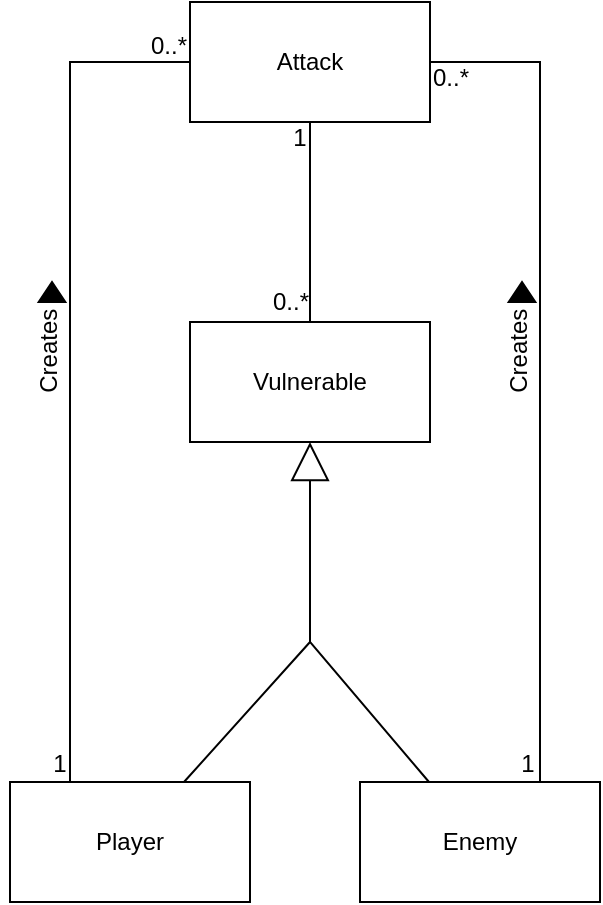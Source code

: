 <mxfile version="20.8.20" type="device"><diagram name="Page-1" id="65YqekguX6aPN9JIOQqe"><mxGraphModel dx="310" dy="411" grid="1" gridSize="10" guides="1" tooltips="1" connect="1" arrows="1" fold="1" page="1" pageScale="1" pageWidth="850" pageHeight="1100" math="0" shadow="0"><root><mxCell id="0"/><mxCell id="1" parent="0"/><mxCell id="kqyo_q0uM5FEkMVGHPZx-7" style="edgeStyle=none;rounded=0;orthogonalLoop=1;jettySize=auto;html=1;endArrow=none;endFill=0;targetPerimeterSpacing=0;sourcePerimeterSpacing=0;" edge="1" parent="1" source="kqyo_q0uM5FEkMVGHPZx-3"><mxGeometry relative="1" as="geometry"><mxPoint x="340" y="360" as="targetPoint"/><Array as="points"><mxPoint x="340" y="440"/></Array></mxGeometry></mxCell><mxCell id="kqyo_q0uM5FEkMVGHPZx-2" value="Vulnerable" style="rounded=0;whiteSpace=wrap;html=1;" vertex="1" parent="1"><mxGeometry x="280" y="280" width="120" height="60" as="geometry"/></mxCell><mxCell id="kqyo_q0uM5FEkMVGHPZx-18" style="edgeStyle=none;rounded=0;orthogonalLoop=1;jettySize=auto;html=1;exitX=0.25;exitY=0;exitDx=0;exitDy=0;entryX=0;entryY=0.5;entryDx=0;entryDy=0;strokeColor=#000000;endArrow=none;endFill=0;endSize=17;sourcePerimeterSpacing=0;targetPerimeterSpacing=0;" edge="1" parent="1" source="kqyo_q0uM5FEkMVGHPZx-3" target="kqyo_q0uM5FEkMVGHPZx-11"><mxGeometry relative="1" as="geometry"><Array as="points"><mxPoint x="220" y="150"/></Array></mxGeometry></mxCell><mxCell id="kqyo_q0uM5FEkMVGHPZx-3" value="Player" style="rounded=0;whiteSpace=wrap;html=1;" vertex="1" parent="1"><mxGeometry x="190" y="510" width="120" height="60" as="geometry"/></mxCell><mxCell id="kqyo_q0uM5FEkMVGHPZx-8" style="edgeStyle=none;rounded=0;orthogonalLoop=1;jettySize=auto;html=1;entryX=0.5;entryY=1;entryDx=0;entryDy=0;endArrow=block;endFill=0;endSize=17;" edge="1" parent="1" source="kqyo_q0uM5FEkMVGHPZx-4" target="kqyo_q0uM5FEkMVGHPZx-2"><mxGeometry relative="1" as="geometry"><Array as="points"><mxPoint x="340" y="440"/></Array></mxGeometry></mxCell><mxCell id="kqyo_q0uM5FEkMVGHPZx-19" style="edgeStyle=none;rounded=0;orthogonalLoop=1;jettySize=auto;html=1;exitX=0.75;exitY=0;exitDx=0;exitDy=0;entryX=1;entryY=0.5;entryDx=0;entryDy=0;strokeColor=#000000;endArrow=none;endFill=0;endSize=17;sourcePerimeterSpacing=0;targetPerimeterSpacing=0;" edge="1" parent="1" source="kqyo_q0uM5FEkMVGHPZx-4" target="kqyo_q0uM5FEkMVGHPZx-11"><mxGeometry relative="1" as="geometry"><Array as="points"><mxPoint x="455" y="150"/></Array></mxGeometry></mxCell><mxCell id="kqyo_q0uM5FEkMVGHPZx-4" value="Enemy" style="rounded=0;whiteSpace=wrap;html=1;" vertex="1" parent="1"><mxGeometry x="365" y="510" width="120" height="60" as="geometry"/></mxCell><mxCell id="kqyo_q0uM5FEkMVGHPZx-17" style="edgeStyle=none;rounded=0;orthogonalLoop=1;jettySize=auto;html=1;entryX=0.5;entryY=0;entryDx=0;entryDy=0;strokeColor=#000000;endArrow=none;endFill=0;endSize=17;sourcePerimeterSpacing=0;targetPerimeterSpacing=0;" edge="1" parent="1" source="kqyo_q0uM5FEkMVGHPZx-11" target="kqyo_q0uM5FEkMVGHPZx-2"><mxGeometry relative="1" as="geometry"/></mxCell><mxCell id="kqyo_q0uM5FEkMVGHPZx-11" value="Attack" style="rounded=0;whiteSpace=wrap;html=1;" vertex="1" parent="1"><mxGeometry x="280" y="120" width="120" height="60" as="geometry"/></mxCell><mxCell id="kqyo_q0uM5FEkMVGHPZx-23" value="" style="group" vertex="1" connectable="0" parent="1"><mxGeometry x="195" y="260.005" width="30" height="64.335" as="geometry"/></mxCell><mxCell id="kqyo_q0uM5FEkMVGHPZx-20" value="" style="triangle;whiteSpace=wrap;html=1;fillColor=#000000;rotation=-90;" vertex="1" parent="kqyo_q0uM5FEkMVGHPZx-23"><mxGeometry x="11" y="-1.665" width="10" height="13.33" as="geometry"/></mxCell><mxCell id="kqyo_q0uM5FEkMVGHPZx-22" value="Creates" style="text;html=1;strokeColor=none;fillColor=none;align=center;verticalAlign=middle;whiteSpace=wrap;rounded=0;rotation=-90;" vertex="1" parent="kqyo_q0uM5FEkMVGHPZx-23"><mxGeometry x="-15" y="19.335" width="60" height="30" as="geometry"/></mxCell><mxCell id="kqyo_q0uM5FEkMVGHPZx-24" value="" style="group" vertex="1" connectable="0" parent="1"><mxGeometry x="430" y="260.005" width="30" height="64.335" as="geometry"/></mxCell><mxCell id="kqyo_q0uM5FEkMVGHPZx-25" value="" style="triangle;whiteSpace=wrap;html=1;fillColor=#000000;rotation=-90;" vertex="1" parent="kqyo_q0uM5FEkMVGHPZx-24"><mxGeometry x="11" y="-1.665" width="10" height="13.33" as="geometry"/></mxCell><mxCell id="kqyo_q0uM5FEkMVGHPZx-26" value="Creates" style="text;html=1;strokeColor=none;fillColor=none;align=center;verticalAlign=middle;whiteSpace=wrap;rounded=0;rotation=-90;" vertex="1" parent="kqyo_q0uM5FEkMVGHPZx-24"><mxGeometry x="-15" y="19.335" width="60" height="30" as="geometry"/></mxCell><mxCell id="kqyo_q0uM5FEkMVGHPZx-27" value="1" style="text;html=1;strokeColor=none;fillColor=none;align=center;verticalAlign=middle;whiteSpace=wrap;rounded=0;" vertex="1" parent="1"><mxGeometry x="305" y="173" width="60" height="30" as="geometry"/></mxCell><mxCell id="kqyo_q0uM5FEkMVGHPZx-28" value="0..*" style="text;html=1;align=center;verticalAlign=middle;resizable=0;points=[];autosize=1;strokeColor=none;fillColor=none;" vertex="1" parent="1"><mxGeometry x="390" y="143" width="40" height="30" as="geometry"/></mxCell><mxCell id="kqyo_q0uM5FEkMVGHPZx-29" value="1" style="text;html=1;strokeColor=none;fillColor=none;align=center;verticalAlign=middle;whiteSpace=wrap;rounded=0;" vertex="1" parent="1"><mxGeometry x="419" y="486" width="60" height="30" as="geometry"/></mxCell><mxCell id="kqyo_q0uM5FEkMVGHPZx-30" value="0..*" style="text;html=1;align=center;verticalAlign=middle;resizable=0;points=[];autosize=1;strokeColor=none;fillColor=none;" vertex="1" parent="1"><mxGeometry x="310" y="255" width="40" height="30" as="geometry"/></mxCell><mxCell id="kqyo_q0uM5FEkMVGHPZx-31" value="0..*" style="text;html=1;align=center;verticalAlign=middle;resizable=0;points=[];autosize=1;strokeColor=none;fillColor=none;" vertex="1" parent="1"><mxGeometry x="249" y="127" width="40" height="30" as="geometry"/></mxCell><mxCell id="kqyo_q0uM5FEkMVGHPZx-32" value="1" style="text;html=1;strokeColor=none;fillColor=none;align=center;verticalAlign=middle;whiteSpace=wrap;rounded=0;" vertex="1" parent="1"><mxGeometry x="185" y="486" width="60" height="30" as="geometry"/></mxCell></root></mxGraphModel></diagram></mxfile>